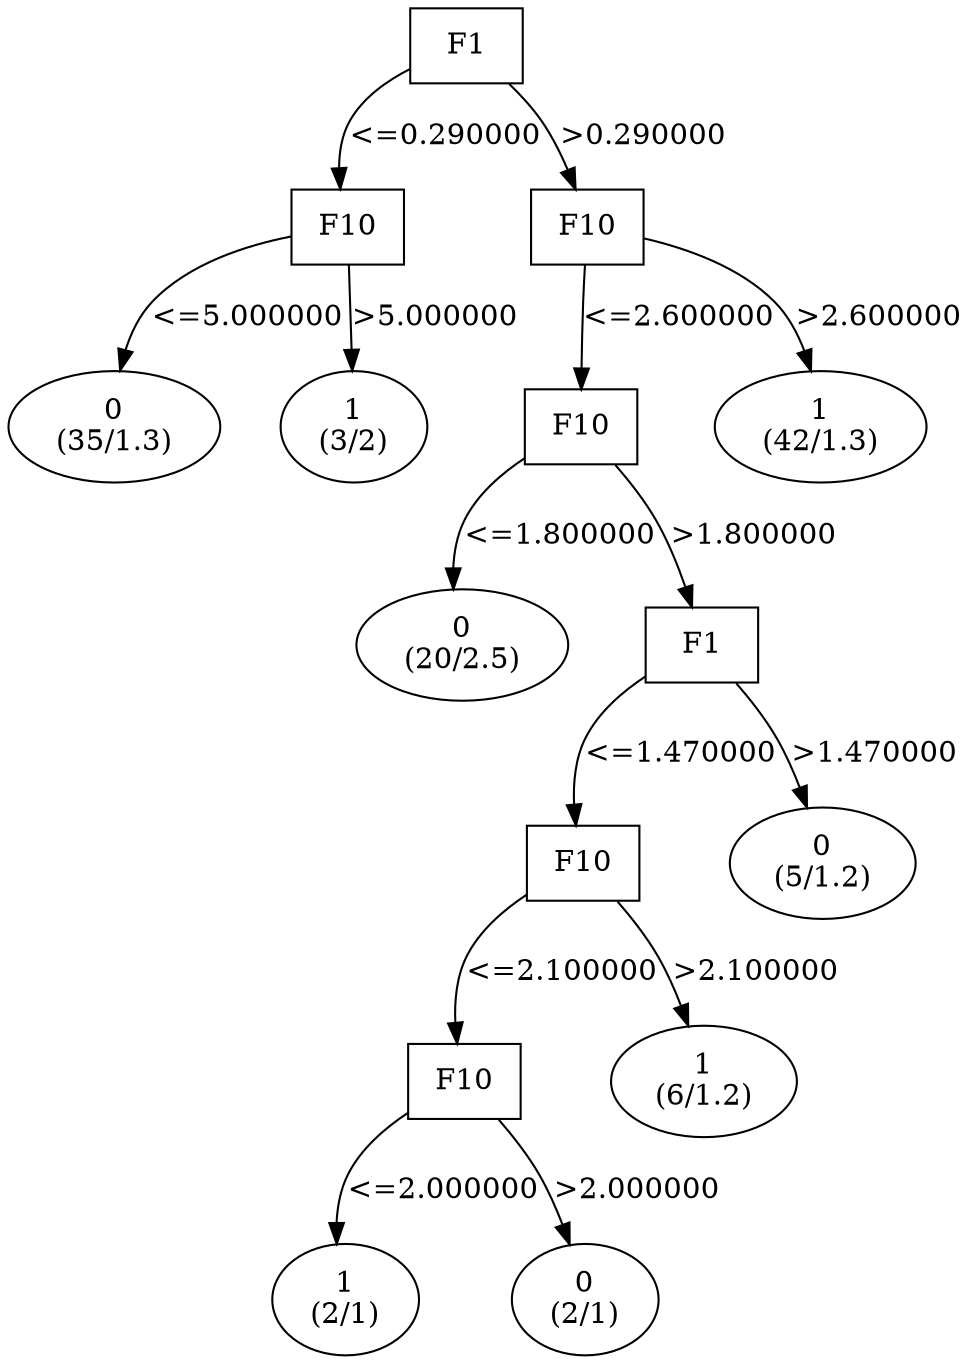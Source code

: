 digraph YaDT {
n0 [ shape=box, label="F1\n"]
n0 -> n1 [label="<=0.290000"]
n1 [ shape=box, label="F10\n"]
n1 -> n2 [label="<=5.000000"]
n2 [ shape=ellipse, label="0\n(35/1.3)"]
n1 -> n3 [label=">5.000000"]
n3 [ shape=ellipse, label="1\n(3/2)"]
n0 -> n5 [label=">0.290000"]
n5 [ shape=box, label="F10\n"]
n5 -> n6 [label="<=2.600000"]
n6 [ shape=box, label="F10\n"]
n6 -> n7 [label="<=1.800000"]
n7 [ shape=ellipse, label="0\n(20/2.5)"]
n6 -> n8 [label=">1.800000"]
n8 [ shape=box, label="F1\n"]
n8 -> n9 [label="<=1.470000"]
n9 [ shape=box, label="F10\n"]
n9 -> n10 [label="<=2.100000"]
n10 [ shape=box, label="F10\n"]
n10 -> n11 [label="<=2.000000"]
n11 [ shape=ellipse, label="1\n(2/1)"]
n10 -> n12 [label=">2.000000"]
n12 [ shape=ellipse, label="0\n(2/1)"]
n9 -> n14 [label=">2.100000"]
n14 [ shape=ellipse, label="1\n(6/1.2)"]
n8 -> n16 [label=">1.470000"]
n16 [ shape=ellipse, label="0\n(5/1.2)"]
n5 -> n19 [label=">2.600000"]
n19 [ shape=ellipse, label="1\n(42/1.3)"]
}
